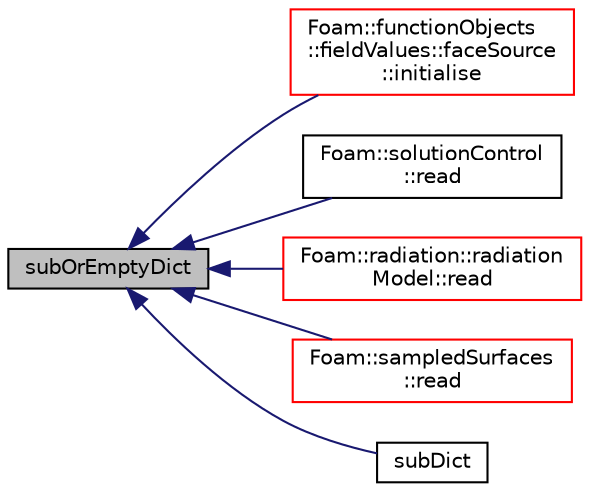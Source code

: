 digraph "subOrEmptyDict"
{
  bgcolor="transparent";
  edge [fontname="Helvetica",fontsize="10",labelfontname="Helvetica",labelfontsize="10"];
  node [fontname="Helvetica",fontsize="10",shape=record];
  rankdir="LR";
  Node1 [label="subOrEmptyDict",height=0.2,width=0.4,color="black", fillcolor="grey75", style="filled", fontcolor="black"];
  Node1 -> Node2 [dir="back",color="midnightblue",fontsize="10",style="solid",fontname="Helvetica"];
  Node2 [label="Foam::functionObjects\l::fieldValues::faceSource\l::initialise",height=0.2,width=0.4,color="red",URL="$a00745.html#a64b2d7a28364c2ec1f1123d4633d20d5",tooltip="Initialise, e.g. face addressing. "];
  Node1 -> Node3 [dir="back",color="midnightblue",fontsize="10",style="solid",fontname="Helvetica"];
  Node3 [label="Foam::solutionControl\l::read",height=0.2,width=0.4,color="black",URL="$a02446.html#a5000fb6b71961a972685d699d4634d34",tooltip="Read controls from fvSolution dictionary. "];
  Node1 -> Node4 [dir="back",color="midnightblue",fontsize="10",style="solid",fontname="Helvetica"];
  Node4 [label="Foam::radiation::radiation\lModel::read",height=0.2,width=0.4,color="red",URL="$a02106.html#a662f37411f405f8a8c278141c5eb6b85",tooltip="Read radiationProperties dictionary. "];
  Node1 -> Node5 [dir="back",color="midnightblue",fontsize="10",style="solid",fontname="Helvetica"];
  Node5 [label="Foam::sampledSurfaces\l::read",height=0.2,width=0.4,color="red",URL="$a02296.html#aa9b8764750bd9ff67ca32b6551dc7847",tooltip="Read the sampledSurfaces dictionary. "];
  Node1 -> Node6 [dir="back",color="midnightblue",fontsize="10",style="solid",fontname="Helvetica"];
  Node6 [label="subDict",height=0.2,width=0.4,color="black",URL="$a00530.html#a1156156154972fa8f908fddd593b4c25",tooltip="Find and return a sub-dictionary for manipulation. "];
}
